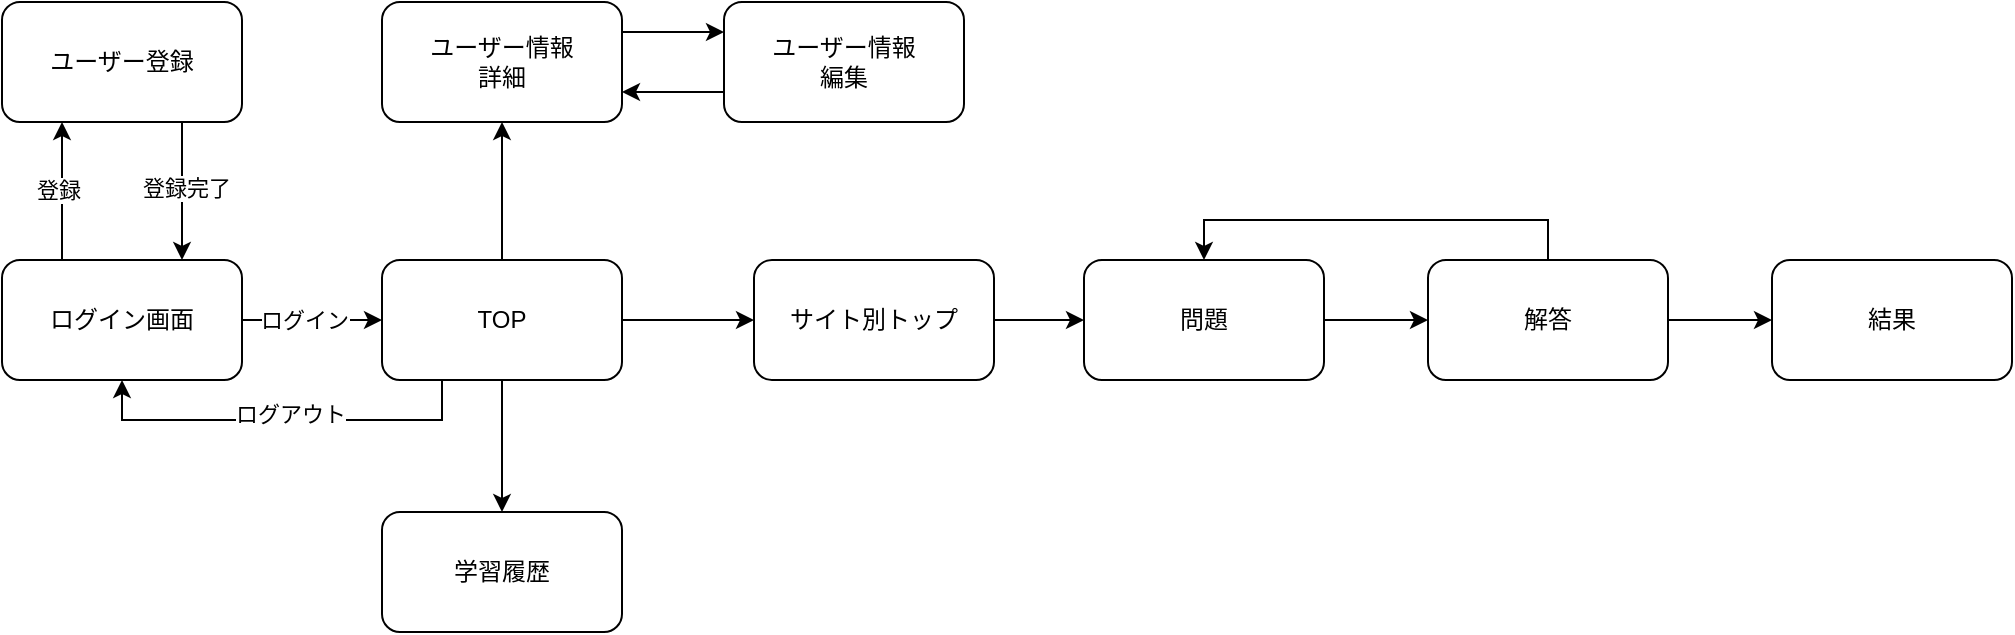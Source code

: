 <mxfile version="22.1.2" type="device">
  <diagram name="ページ1" id="_mOyR1zI28cv9_X5QCt4">
    <mxGraphModel dx="1208" dy="1068" grid="0" gridSize="10" guides="1" tooltips="1" connect="1" arrows="1" fold="1" page="0" pageScale="1" pageWidth="827" pageHeight="1169" math="0" shadow="0">
      <root>
        <mxCell id="0" />
        <mxCell id="1" parent="0" />
        <mxCell id="SJl6Se_WTe3YbKs1uJ7j-6" style="edgeStyle=orthogonalEdgeStyle;rounded=0;orthogonalLoop=1;jettySize=auto;html=1;exitX=1;exitY=0.5;exitDx=0;exitDy=0;" edge="1" parent="1" source="SJl6Se_WTe3YbKs1uJ7j-2" target="SJl6Se_WTe3YbKs1uJ7j-3">
          <mxGeometry relative="1" as="geometry">
            <Array as="points">
              <mxPoint x="241" y="330" />
              <mxPoint x="241" y="330" />
            </Array>
          </mxGeometry>
        </mxCell>
        <mxCell id="SJl6Se_WTe3YbKs1uJ7j-34" value="ログイン" style="edgeLabel;html=1;align=center;verticalAlign=middle;resizable=0;points=[];" vertex="1" connectable="0" parent="SJl6Se_WTe3YbKs1uJ7j-6">
          <mxGeometry x="-0.114" relative="1" as="geometry">
            <mxPoint as="offset" />
          </mxGeometry>
        </mxCell>
        <mxCell id="SJl6Se_WTe3YbKs1uJ7j-36" style="edgeStyle=orthogonalEdgeStyle;rounded=0;orthogonalLoop=1;jettySize=auto;html=1;exitX=0.25;exitY=0;exitDx=0;exitDy=0;entryX=0.25;entryY=1;entryDx=0;entryDy=0;" edge="1" parent="1" source="SJl6Se_WTe3YbKs1uJ7j-2" target="SJl6Se_WTe3YbKs1uJ7j-8">
          <mxGeometry relative="1" as="geometry" />
        </mxCell>
        <mxCell id="SJl6Se_WTe3YbKs1uJ7j-38" value="登録" style="edgeLabel;html=1;align=center;verticalAlign=middle;resizable=0;points=[];" vertex="1" connectable="0" parent="SJl6Se_WTe3YbKs1uJ7j-36">
          <mxGeometry x="0.024" y="2" relative="1" as="geometry">
            <mxPoint as="offset" />
          </mxGeometry>
        </mxCell>
        <mxCell id="SJl6Se_WTe3YbKs1uJ7j-2" value="ログイン画面" style="rounded=1;whiteSpace=wrap;html=1;" vertex="1" parent="1">
          <mxGeometry x="90" y="300" width="120" height="60" as="geometry" />
        </mxCell>
        <mxCell id="SJl6Se_WTe3YbKs1uJ7j-14" style="edgeStyle=orthogonalEdgeStyle;rounded=0;orthogonalLoop=1;jettySize=auto;html=1;exitX=1;exitY=0.5;exitDx=0;exitDy=0;entryX=0;entryY=0.5;entryDx=0;entryDy=0;" edge="1" parent="1" source="SJl6Se_WTe3YbKs1uJ7j-3" target="SJl6Se_WTe3YbKs1uJ7j-13">
          <mxGeometry relative="1" as="geometry" />
        </mxCell>
        <mxCell id="SJl6Se_WTe3YbKs1uJ7j-26" style="edgeStyle=orthogonalEdgeStyle;rounded=0;orthogonalLoop=1;jettySize=auto;html=1;exitX=0.5;exitY=0;exitDx=0;exitDy=0;entryX=0.5;entryY=1;entryDx=0;entryDy=0;" edge="1" parent="1" source="SJl6Se_WTe3YbKs1uJ7j-3" target="SJl6Se_WTe3YbKs1uJ7j-25">
          <mxGeometry relative="1" as="geometry" />
        </mxCell>
        <mxCell id="SJl6Se_WTe3YbKs1uJ7j-32" style="edgeStyle=orthogonalEdgeStyle;rounded=0;orthogonalLoop=1;jettySize=auto;html=1;exitX=0.25;exitY=1;exitDx=0;exitDy=0;entryX=0.5;entryY=1;entryDx=0;entryDy=0;" edge="1" parent="1" source="SJl6Se_WTe3YbKs1uJ7j-3" target="SJl6Se_WTe3YbKs1uJ7j-2">
          <mxGeometry relative="1" as="geometry" />
        </mxCell>
        <mxCell id="SJl6Se_WTe3YbKs1uJ7j-33" value="ログアウト" style="edgeLabel;html=1;align=center;verticalAlign=middle;resizable=0;points=[];" vertex="1" connectable="0" parent="SJl6Se_WTe3YbKs1uJ7j-32">
          <mxGeometry x="-0.035" y="-3" relative="1" as="geometry">
            <mxPoint as="offset" />
          </mxGeometry>
        </mxCell>
        <mxCell id="SJl6Se_WTe3YbKs1uJ7j-46" style="edgeStyle=orthogonalEdgeStyle;rounded=0;orthogonalLoop=1;jettySize=auto;html=1;exitX=0.5;exitY=1;exitDx=0;exitDy=0;entryX=0.5;entryY=0;entryDx=0;entryDy=0;" edge="1" parent="1" source="SJl6Se_WTe3YbKs1uJ7j-3" target="SJl6Se_WTe3YbKs1uJ7j-45">
          <mxGeometry relative="1" as="geometry" />
        </mxCell>
        <mxCell id="SJl6Se_WTe3YbKs1uJ7j-3" value="TOP" style="rounded=1;whiteSpace=wrap;html=1;" vertex="1" parent="1">
          <mxGeometry x="280" y="300" width="120" height="60" as="geometry" />
        </mxCell>
        <mxCell id="SJl6Se_WTe3YbKs1uJ7j-37" style="edgeStyle=orthogonalEdgeStyle;rounded=0;orthogonalLoop=1;jettySize=auto;html=1;exitX=0.75;exitY=1;exitDx=0;exitDy=0;entryX=0.75;entryY=0;entryDx=0;entryDy=0;" edge="1" parent="1" source="SJl6Se_WTe3YbKs1uJ7j-8" target="SJl6Se_WTe3YbKs1uJ7j-2">
          <mxGeometry relative="1" as="geometry" />
        </mxCell>
        <mxCell id="SJl6Se_WTe3YbKs1uJ7j-39" value="登録完了" style="edgeLabel;html=1;align=center;verticalAlign=middle;resizable=0;points=[];" vertex="1" connectable="0" parent="SJl6Se_WTe3YbKs1uJ7j-37">
          <mxGeometry x="-0.053" y="2" relative="1" as="geometry">
            <mxPoint as="offset" />
          </mxGeometry>
        </mxCell>
        <mxCell id="SJl6Se_WTe3YbKs1uJ7j-8" value="ユーザー登録" style="rounded=1;whiteSpace=wrap;html=1;" vertex="1" parent="1">
          <mxGeometry x="90" y="171" width="120" height="60" as="geometry" />
        </mxCell>
        <mxCell id="SJl6Se_WTe3YbKs1uJ7j-16" style="edgeStyle=orthogonalEdgeStyle;rounded=0;orthogonalLoop=1;jettySize=auto;html=1;exitX=1;exitY=0.5;exitDx=0;exitDy=0;entryX=0;entryY=0.5;entryDx=0;entryDy=0;" edge="1" parent="1" source="SJl6Se_WTe3YbKs1uJ7j-13" target="SJl6Se_WTe3YbKs1uJ7j-15">
          <mxGeometry relative="1" as="geometry" />
        </mxCell>
        <mxCell id="SJl6Se_WTe3YbKs1uJ7j-13" value="サイト別トップ" style="rounded=1;whiteSpace=wrap;html=1;" vertex="1" parent="1">
          <mxGeometry x="466" y="300" width="120" height="60" as="geometry" />
        </mxCell>
        <mxCell id="SJl6Se_WTe3YbKs1uJ7j-41" style="edgeStyle=orthogonalEdgeStyle;rounded=0;orthogonalLoop=1;jettySize=auto;html=1;exitX=1;exitY=0.5;exitDx=0;exitDy=0;entryX=0;entryY=0.5;entryDx=0;entryDy=0;" edge="1" parent="1" source="SJl6Se_WTe3YbKs1uJ7j-15" target="SJl6Se_WTe3YbKs1uJ7j-40">
          <mxGeometry relative="1" as="geometry" />
        </mxCell>
        <mxCell id="SJl6Se_WTe3YbKs1uJ7j-15" value="問題" style="rounded=1;whiteSpace=wrap;html=1;" vertex="1" parent="1">
          <mxGeometry x="631" y="300" width="120" height="60" as="geometry" />
        </mxCell>
        <mxCell id="SJl6Se_WTe3YbKs1uJ7j-19" value="結果" style="rounded=1;whiteSpace=wrap;html=1;" vertex="1" parent="1">
          <mxGeometry x="975" y="300" width="120" height="60" as="geometry" />
        </mxCell>
        <mxCell id="SJl6Se_WTe3YbKs1uJ7j-30" style="edgeStyle=orthogonalEdgeStyle;rounded=0;orthogonalLoop=1;jettySize=auto;html=1;exitX=1;exitY=0.25;exitDx=0;exitDy=0;entryX=0;entryY=0.25;entryDx=0;entryDy=0;" edge="1" parent="1" source="SJl6Se_WTe3YbKs1uJ7j-25" target="SJl6Se_WTe3YbKs1uJ7j-27">
          <mxGeometry relative="1" as="geometry" />
        </mxCell>
        <mxCell id="SJl6Se_WTe3YbKs1uJ7j-25" value="ユーザー情報&lt;br&gt;詳細" style="rounded=1;whiteSpace=wrap;html=1;" vertex="1" parent="1">
          <mxGeometry x="280" y="171" width="120" height="60" as="geometry" />
        </mxCell>
        <mxCell id="SJl6Se_WTe3YbKs1uJ7j-31" style="edgeStyle=orthogonalEdgeStyle;rounded=0;orthogonalLoop=1;jettySize=auto;html=1;exitX=0;exitY=0.75;exitDx=0;exitDy=0;entryX=1;entryY=0.75;entryDx=0;entryDy=0;" edge="1" parent="1" source="SJl6Se_WTe3YbKs1uJ7j-27" target="SJl6Se_WTe3YbKs1uJ7j-25">
          <mxGeometry relative="1" as="geometry" />
        </mxCell>
        <mxCell id="SJl6Se_WTe3YbKs1uJ7j-27" value="ユーザー情報&lt;br&gt;編集" style="rounded=1;whiteSpace=wrap;html=1;" vertex="1" parent="1">
          <mxGeometry x="451" y="171" width="120" height="60" as="geometry" />
        </mxCell>
        <mxCell id="SJl6Se_WTe3YbKs1uJ7j-42" style="edgeStyle=orthogonalEdgeStyle;rounded=0;orthogonalLoop=1;jettySize=auto;html=1;exitX=0.5;exitY=0;exitDx=0;exitDy=0;entryX=0.5;entryY=0;entryDx=0;entryDy=0;" edge="1" parent="1" source="SJl6Se_WTe3YbKs1uJ7j-40" target="SJl6Se_WTe3YbKs1uJ7j-15">
          <mxGeometry relative="1" as="geometry" />
        </mxCell>
        <mxCell id="SJl6Se_WTe3YbKs1uJ7j-44" style="edgeStyle=orthogonalEdgeStyle;rounded=0;orthogonalLoop=1;jettySize=auto;html=1;exitX=1;exitY=0.5;exitDx=0;exitDy=0;entryX=0;entryY=0.5;entryDx=0;entryDy=0;" edge="1" parent="1" source="SJl6Se_WTe3YbKs1uJ7j-40" target="SJl6Se_WTe3YbKs1uJ7j-19">
          <mxGeometry relative="1" as="geometry" />
        </mxCell>
        <mxCell id="SJl6Se_WTe3YbKs1uJ7j-40" value="解答" style="rounded=1;whiteSpace=wrap;html=1;" vertex="1" parent="1">
          <mxGeometry x="803" y="300" width="120" height="60" as="geometry" />
        </mxCell>
        <mxCell id="SJl6Se_WTe3YbKs1uJ7j-45" value="学習履歴" style="rounded=1;whiteSpace=wrap;html=1;" vertex="1" parent="1">
          <mxGeometry x="280" y="426" width="120" height="60" as="geometry" />
        </mxCell>
      </root>
    </mxGraphModel>
  </diagram>
</mxfile>
